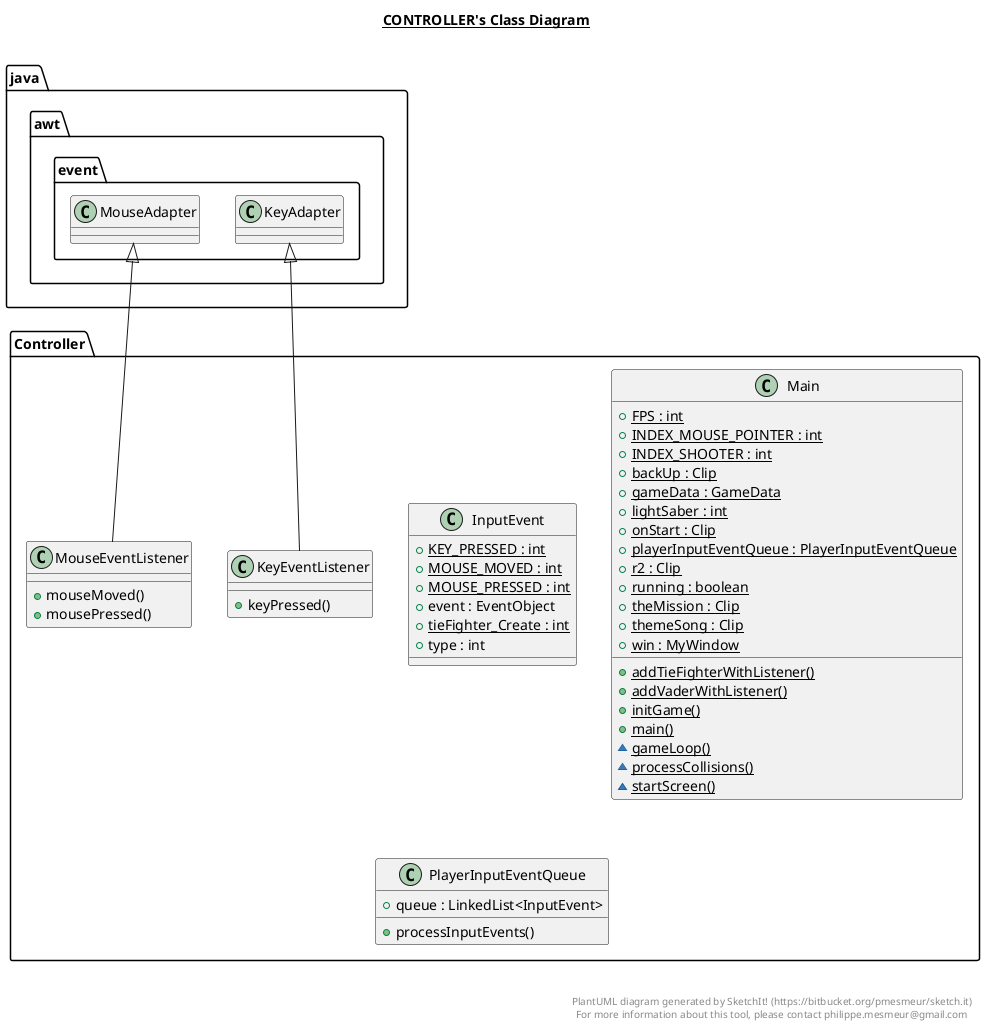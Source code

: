 @startuml

title __CONTROLLER's Class Diagram__\n

  namespace Controller {
    class Controller.InputEvent {
        {static} + KEY_PRESSED : int
        {static} + MOUSE_MOVED : int
        {static} + MOUSE_PRESSED : int
        + event : EventObject
        {static} + tieFighter_Create : int
        + type : int
    }
  }
  

  namespace Controller {
    class Controller.KeyEventListener {
        + keyPressed()
    }
  }
  

  namespace Controller {
    class Controller.Main {
        {static} + FPS : int
        {static} + INDEX_MOUSE_POINTER : int
        {static} + INDEX_SHOOTER : int
        {static} + backUp : Clip
        {static} + gameData : GameData
        {static} + lightSaber : int
        {static} + onStart : Clip
        {static} + playerInputEventQueue : PlayerInputEventQueue
        {static} + r2 : Clip
        {static} + running : boolean
        {static} + theMission : Clip
        {static} + themeSong : Clip
        {static} + win : MyWindow
        {static} + addTieFighterWithListener()
        {static} + addVaderWithListener()
        {static} + initGame()
        {static} + main()
        {static} ~ gameLoop()
        {static} ~ processCollisions()
        {static} ~ startScreen()
    }
  }
  

  namespace Controller {
    class Controller.MouseEventListener {
        + mouseMoved()
        + mousePressed()
    }
  }
  

  namespace Controller {
    class Controller.PlayerInputEventQueue {
        + queue : LinkedList<InputEvent>
        + processInputEvents()
    }
  }
  

  Controller.KeyEventListener -up-|> java.awt.event.KeyAdapter
  Controller.MouseEventListener -up-|> java.awt.event.MouseAdapter


right footer


PlantUML diagram generated by SketchIt! (https://bitbucket.org/pmesmeur/sketch.it)
For more information about this tool, please contact philippe.mesmeur@gmail.com
endfooter

@enduml
